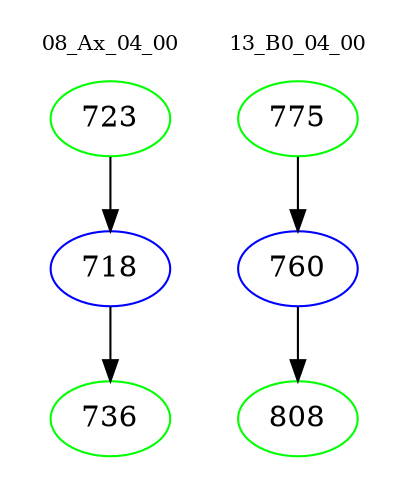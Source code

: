digraph{
subgraph cluster_0 {
color = white
label = "08_Ax_04_00";
fontsize=10;
T0_723 [label="723", color="green"]
T0_723 -> T0_718 [color="black"]
T0_718 [label="718", color="blue"]
T0_718 -> T0_736 [color="black"]
T0_736 [label="736", color="green"]
}
subgraph cluster_1 {
color = white
label = "13_B0_04_00";
fontsize=10;
T1_775 [label="775", color="green"]
T1_775 -> T1_760 [color="black"]
T1_760 [label="760", color="blue"]
T1_760 -> T1_808 [color="black"]
T1_808 [label="808", color="green"]
}
}
